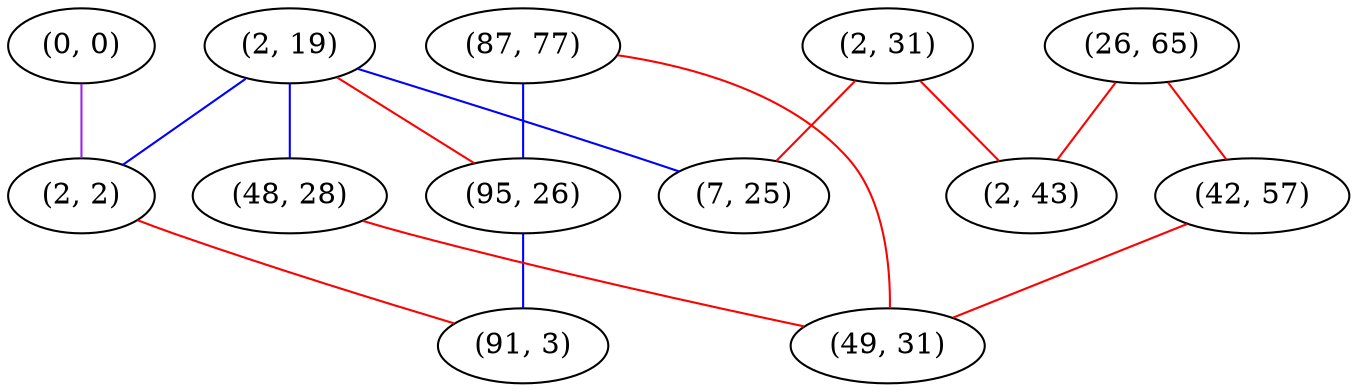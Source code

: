 graph "" {
"(87, 77)";
"(2, 19)";
"(26, 65)";
"(2, 31)";
"(2, 43)";
"(95, 26)";
"(7, 25)";
"(48, 28)";
"(0, 0)";
"(42, 57)";
"(2, 2)";
"(49, 31)";
"(91, 3)";
"(87, 77)" -- "(95, 26)"  [color=blue, key=0, weight=3];
"(87, 77)" -- "(49, 31)"  [color=red, key=0, weight=1];
"(2, 19)" -- "(48, 28)"  [color=blue, key=0, weight=3];
"(2, 19)" -- "(7, 25)"  [color=blue, key=0, weight=3];
"(2, 19)" -- "(95, 26)"  [color=red, key=0, weight=1];
"(2, 19)" -- "(2, 2)"  [color=blue, key=0, weight=3];
"(26, 65)" -- "(2, 43)"  [color=red, key=0, weight=1];
"(26, 65)" -- "(42, 57)"  [color=red, key=0, weight=1];
"(2, 31)" -- "(2, 43)"  [color=red, key=0, weight=1];
"(2, 31)" -- "(7, 25)"  [color=red, key=0, weight=1];
"(95, 26)" -- "(91, 3)"  [color=blue, key=0, weight=3];
"(48, 28)" -- "(49, 31)"  [color=red, key=0, weight=1];
"(0, 0)" -- "(2, 2)"  [color=purple, key=0, weight=4];
"(42, 57)" -- "(49, 31)"  [color=red, key=0, weight=1];
"(2, 2)" -- "(91, 3)"  [color=red, key=0, weight=1];
}
